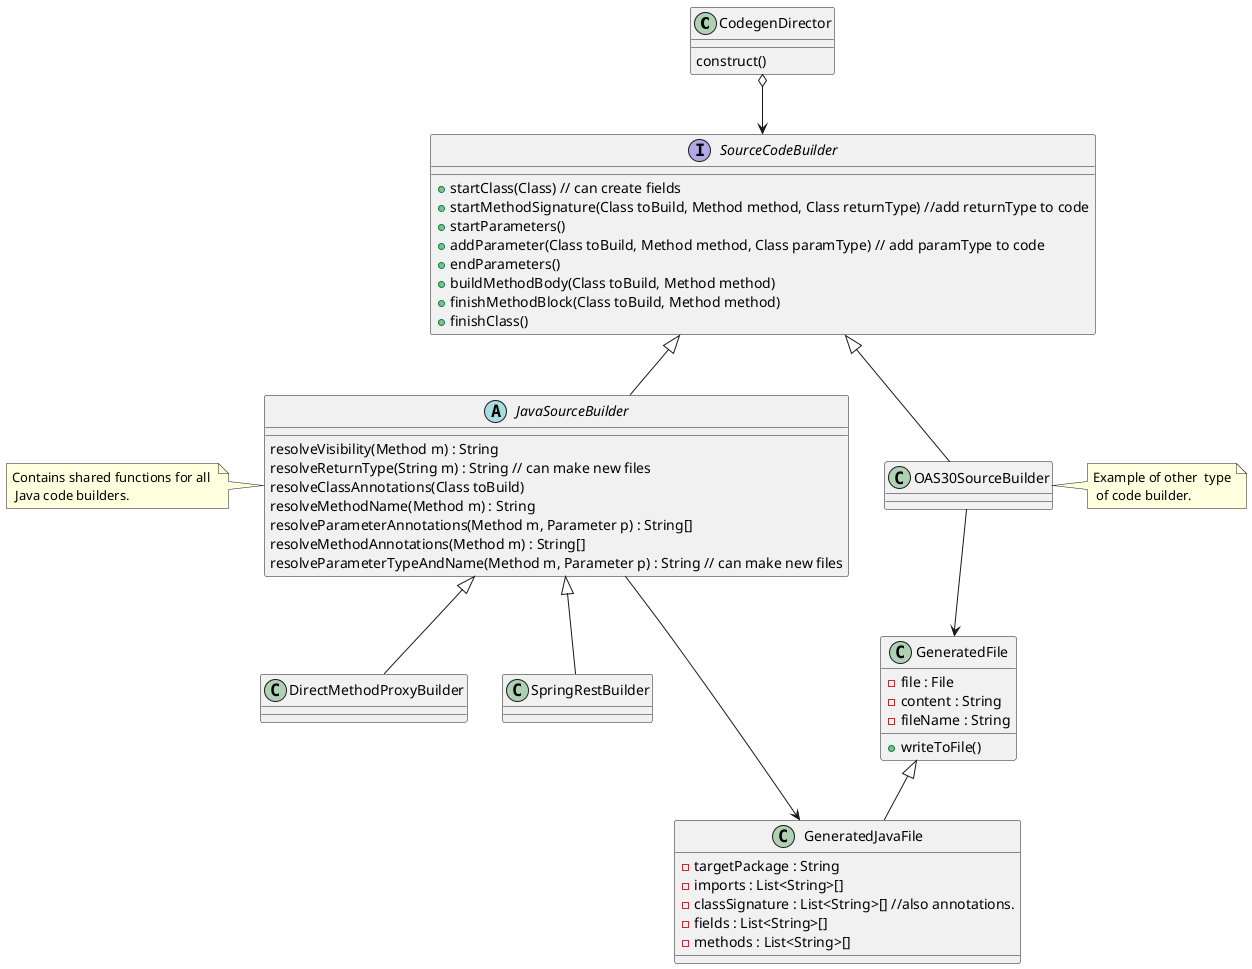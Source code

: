 @startuml



Class CodegenDirector
CodegenDirector : construct()

interface SourceCodeBuilder
SourceCodeBuilder : +startClass(Class) // can create fields
SourceCodeBuilder : +startMethodSignature(Class toBuild, Method method, Class returnType) //add returnType to code
SourceCodeBuilder : +startParameters()
SourceCodeBuilder : +addParameter(Class toBuild, Method method, Class paramType) // add paramType to code
SourceCodeBuilder : +endParameters()
SourceCodeBuilder : +buildMethodBody(Class toBuild, Method method)
SourceCodeBuilder : +finishMethodBlock(Class toBuild, Method method)
SourceCodeBuilder : +finishClass()



abstract class JavaSourceBuilder
note left: Contains shared functions for all \n Java code builders.
JavaSourceBuilder : resolveVisibility(Method m) : String
JavaSourceBuilder : resolveReturnType(String m) : String // can make new files
JavaSourceBuilder : resolveClassAnnotations(Class toBuild)
JavaSourceBuilder : resolveMethodName(Method m) : String
JavaSourceBuilder : resolveParameterAnnotations(Method m, Parameter p) : String[]
JavaSourceBuilder : resolveMethodAnnotations(Method m) : String[]
JavaSourceBuilder : resolveParameterTypeAndName(Method m, Parameter p) : String // can make new files


Class DirectMethodProxyBuilder
Class SpringRestBuilder

Class GeneratedFile
GeneratedFile : -file : File
GeneratedFile : -content : String
GeneratedFile : -fileName : String
GeneratedFile : +writeToFile()


Class GeneratedJavaFile
GeneratedJavaFile : -targetPackage : String
GeneratedJavaFile : -imports : List<String>[]
GeneratedJavaFile : -classSignature : List<String>[] //also annotations.
GeneratedJavaFile : -fields : List<String>[]
GeneratedJavaFile : -methods : List<String>[]


class OAS30SourceBuilder
note right: Example of other  type\n of code builder.


CodegenDirector o--> SourceCodeBuilder
SourceCodeBuilder <|-- JavaSourceBuilder
JavaSourceBuilder <|-- SpringRestBuilder
JavaSourceBuilder <|-- DirectMethodProxyBuilder
JavaSourceBuilder --> GeneratedJavaFile
GeneratedFile <|-- GeneratedJavaFile

SourceCodeBuilder <|-- OAS30SourceBuilder
OAS30SourceBuilder --> GeneratedFile
@enduml